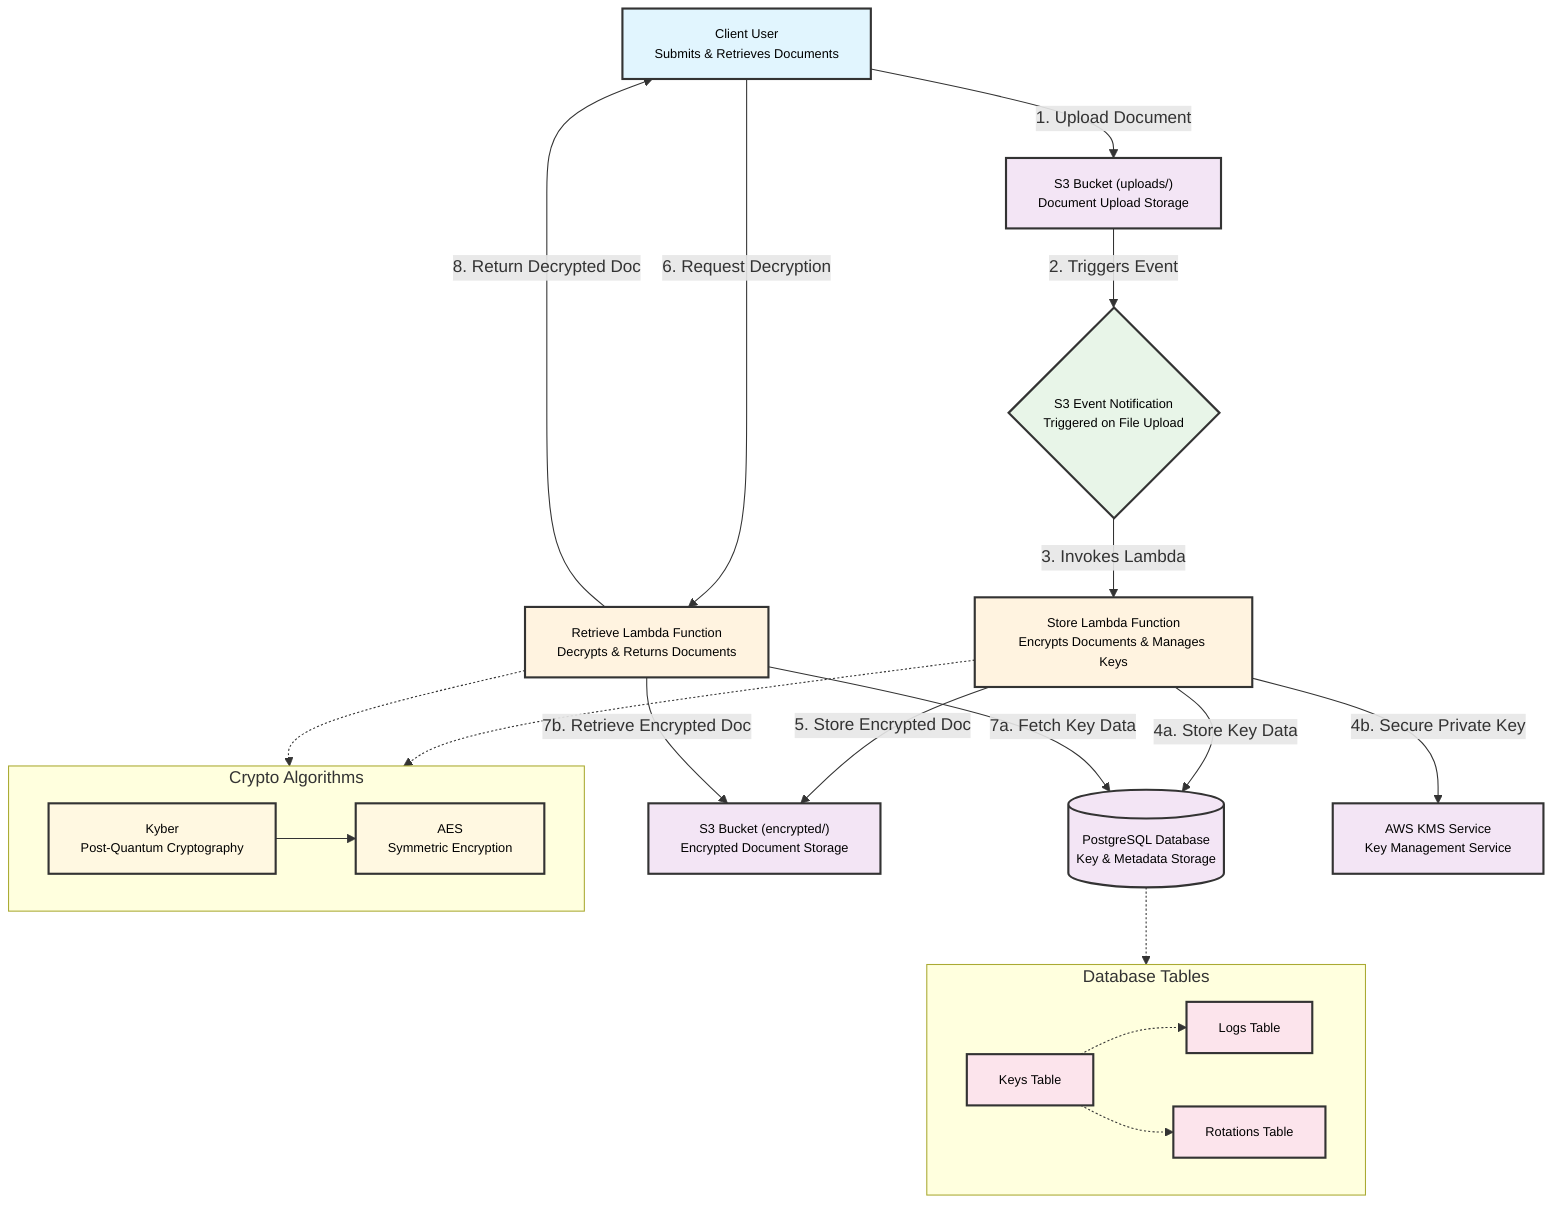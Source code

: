 flowchart TB
    %% Define node styles
    classDef userClass fill:#e1f5fe,stroke:#333,stroke-width:2px,font-size:12px,color:#000
    classDef lambdaClass fill:#fff3e0,stroke:#333,stroke-width:2px,font-size:12px,color:#000
    classDef storageClass fill:#f3e5f5,stroke:#333,stroke-width:2px,font-size:12px,color:#000
    classDef eventClass fill:#e8f5e8,stroke:#333,stroke-width:2px,font-size:12px,color:#000
    classDef algorithmClass fill:#fff8e1,stroke:#333,stroke-width:2px,font-size:12px,color:#000
    classDef dbClass fill:#fce4ec,stroke:#333,stroke-width:2px,font-size:12px,color:#000
    
    %% External Components
    User["Client User<br/>Submits & Retrieves Documents"] 
    S3Up["S3 Bucket (uploads/)<br/>Document Upload Storage"] 
    S3Enc["S3 Bucket (encrypted/)<br/>Encrypted Document Storage"] 
    
    %% Core Services
    Store["Store Lambda Function<br/>Encrypts Documents & Manages Keys"] 
    Retrieve["Retrieve Lambda Function<br/>Decrypts & Returns Documents"] 
    DB[("PostgreSQL Database<br/>Key & Metadata Storage")] 
    KMS["AWS KMS Service<br/>Key Management Service"] 
    
    %% Event Flow
    Event{"S3 Event Notification<br/>Triggered on File Upload"} 
    
    %% Flow Connections
    User -->|"1. Upload Document"| S3Up
    User -->|"6. Request Decryption"| Retrieve
    
    %% Automatic Encryption Flow
    S3Up -->|"2. Triggers Event"| Event
    Event -->|"3. Invokes Lambda"| Store
    Store -->|"4a. Store Key Data"| DB
    Store -->|"4b. Secure Private Key"| KMS
    Store -->|"5. Store Encrypted Doc"| S3Enc
    
    %% Decryption Flow
    Retrieve -->|"7a. Fetch Key Data"| DB
    Retrieve -->|"7b. Retrieve Encrypted Doc"| S3Enc
    Retrieve -->|"8. Return Decrypted Doc"| User
    
    %% Algorithm Details
    subgraph Algo ["Crypto Algorithms"]
        Kyber["Kyber<br/>Post-Quantum Cryptography"]
        AES["AES<br/>Symmetric Encryption"]
        Kyber --> AES
    end
    Store -.-> Algo
    Retrieve -.-> Algo
    
    %% Database Schema
    subgraph DBSchema ["Database Tables"]
        Keys["Keys Table"]
        Logs["Logs Table"]
        Rots["Rotations Table"]
        Keys -.-> Logs
        Keys -.-> Rots
    end
    DB -.-> DBSchema
    
    %% Apply styles to nodes
    class User userClass
    class Store,Retrieve lambdaClass
    class S3Up,S3Enc,DB,KMS storageClass
    class Event eventClass
    class Kyber,AES algorithmClass
    class Keys,Logs,Rots dbClass